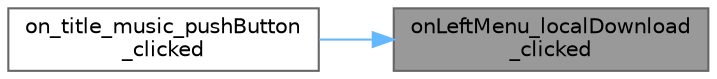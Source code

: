 digraph "onLeftMenu_localDownload_clicked"
{
 // LATEX_PDF_SIZE
  bgcolor="transparent";
  edge [fontname=Helvetica,fontsize=10,labelfontname=Helvetica,labelfontsize=10];
  node [fontname=Helvetica,fontsize=10,shape=box,height=0.2,width=0.4];
  rankdir="RL";
  Node1 [id="Node000001",label="onLeftMenu_localDownload\l_clicked",height=0.2,width=0.4,color="gray40", fillcolor="grey60", style="filled", fontcolor="black",tooltip="左侧菜单本地下载项点击事件，切换到本地下载界面"];
  Node1 -> Node2 [id="edge1_Node000001_Node000002",dir="back",color="steelblue1",style="solid",tooltip=" "];
  Node2 [id="Node000002",label="on_title_music_pushButton\l_clicked",height=0.2,width=0.4,color="grey40", fillcolor="white", style="filled",URL="$class_title_widget.html#a400e46b6dcc19fd36e9928193f317775",tooltip="音乐按钮点击事件，切换到音乐界面"];
}
